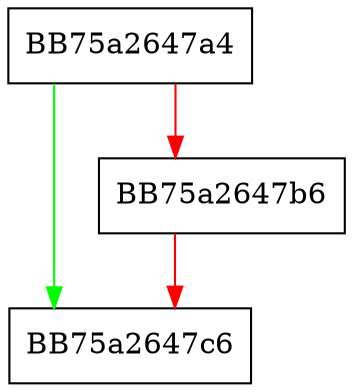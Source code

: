 digraph FlyDone {
  node [shape="box"];
  graph [splines=ortho];
  BB75a2647a4 -> BB75a2647c6 [color="green"];
  BB75a2647a4 -> BB75a2647b6 [color="red"];
  BB75a2647b6 -> BB75a2647c6 [color="red"];
}